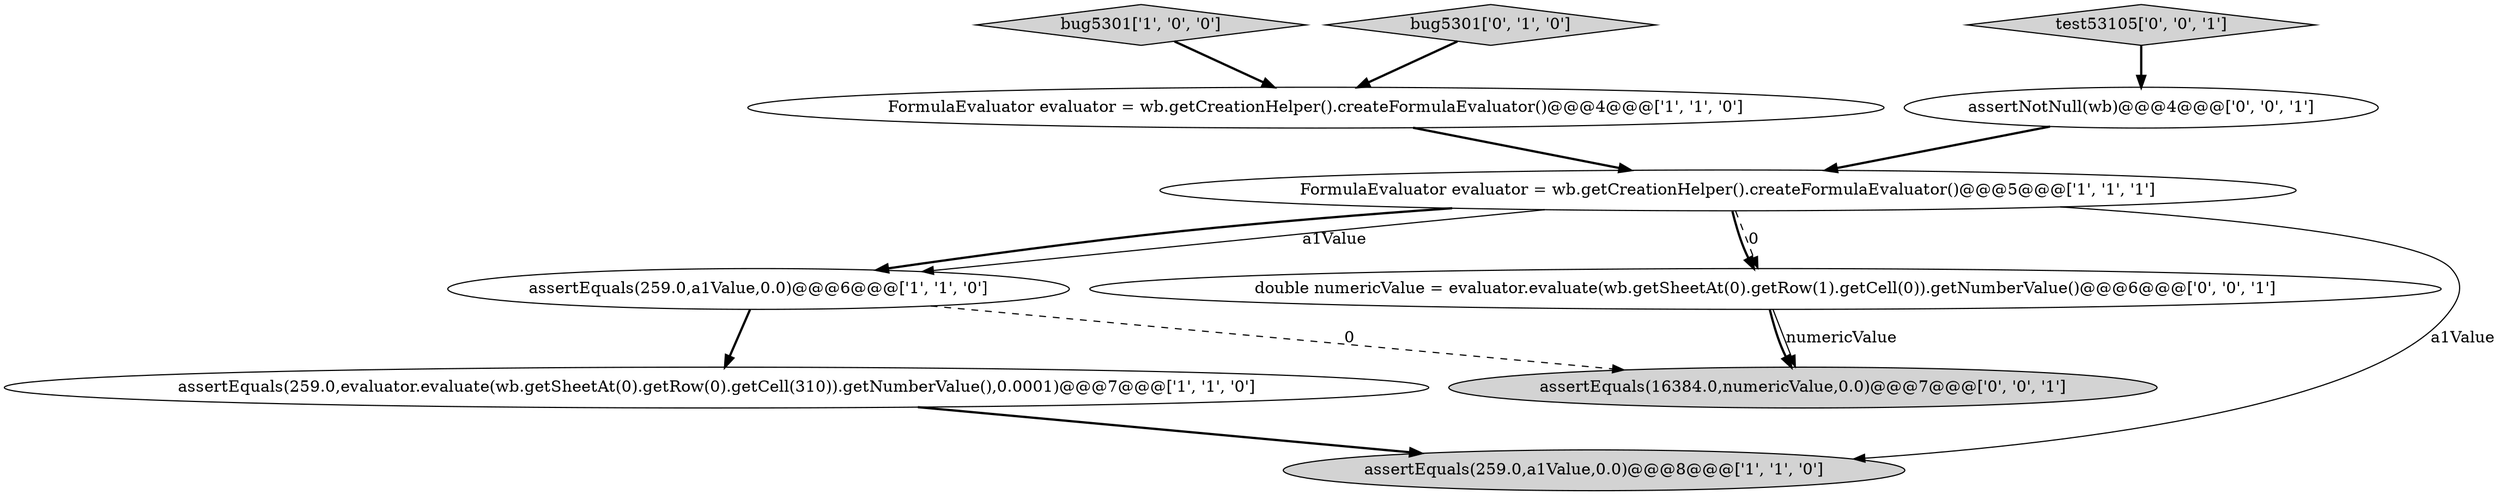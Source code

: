 digraph {
2 [style = filled, label = "bug5301['1', '0', '0']", fillcolor = lightgray, shape = diamond image = "AAA0AAABBB1BBB"];
0 [style = filled, label = "assertEquals(259.0,a1Value,0.0)@@@6@@@['1', '1', '0']", fillcolor = white, shape = ellipse image = "AAA0AAABBB1BBB"];
3 [style = filled, label = "FormulaEvaluator evaluator = wb.getCreationHelper().createFormulaEvaluator()@@@4@@@['1', '1', '0']", fillcolor = white, shape = ellipse image = "AAA0AAABBB1BBB"];
7 [style = filled, label = "assertEquals(16384.0,numericValue,0.0)@@@7@@@['0', '0', '1']", fillcolor = lightgray, shape = ellipse image = "AAA0AAABBB3BBB"];
4 [style = filled, label = "assertEquals(259.0,evaluator.evaluate(wb.getSheetAt(0).getRow(0).getCell(310)).getNumberValue(),0.0001)@@@7@@@['1', '1', '0']", fillcolor = white, shape = ellipse image = "AAA0AAABBB1BBB"];
8 [style = filled, label = "double numericValue = evaluator.evaluate(wb.getSheetAt(0).getRow(1).getCell(0)).getNumberValue()@@@6@@@['0', '0', '1']", fillcolor = white, shape = ellipse image = "AAA0AAABBB3BBB"];
9 [style = filled, label = "test53105['0', '0', '1']", fillcolor = lightgray, shape = diamond image = "AAA0AAABBB3BBB"];
10 [style = filled, label = "assertNotNull(wb)@@@4@@@['0', '0', '1']", fillcolor = white, shape = ellipse image = "AAA0AAABBB3BBB"];
6 [style = filled, label = "bug5301['0', '1', '0']", fillcolor = lightgray, shape = diamond image = "AAA0AAABBB2BBB"];
5 [style = filled, label = "assertEquals(259.0,a1Value,0.0)@@@8@@@['1', '1', '0']", fillcolor = lightgray, shape = ellipse image = "AAA0AAABBB1BBB"];
1 [style = filled, label = "FormulaEvaluator evaluator = wb.getCreationHelper().createFormulaEvaluator()@@@5@@@['1', '1', '1']", fillcolor = white, shape = ellipse image = "AAA0AAABBB1BBB"];
8->7 [style = bold, label=""];
6->3 [style = bold, label=""];
1->8 [style = dashed, label="0"];
1->0 [style = solid, label="a1Value"];
1->0 [style = bold, label=""];
1->8 [style = bold, label=""];
9->10 [style = bold, label=""];
1->5 [style = solid, label="a1Value"];
3->1 [style = bold, label=""];
10->1 [style = bold, label=""];
0->7 [style = dashed, label="0"];
0->4 [style = bold, label=""];
4->5 [style = bold, label=""];
8->7 [style = solid, label="numericValue"];
2->3 [style = bold, label=""];
}
